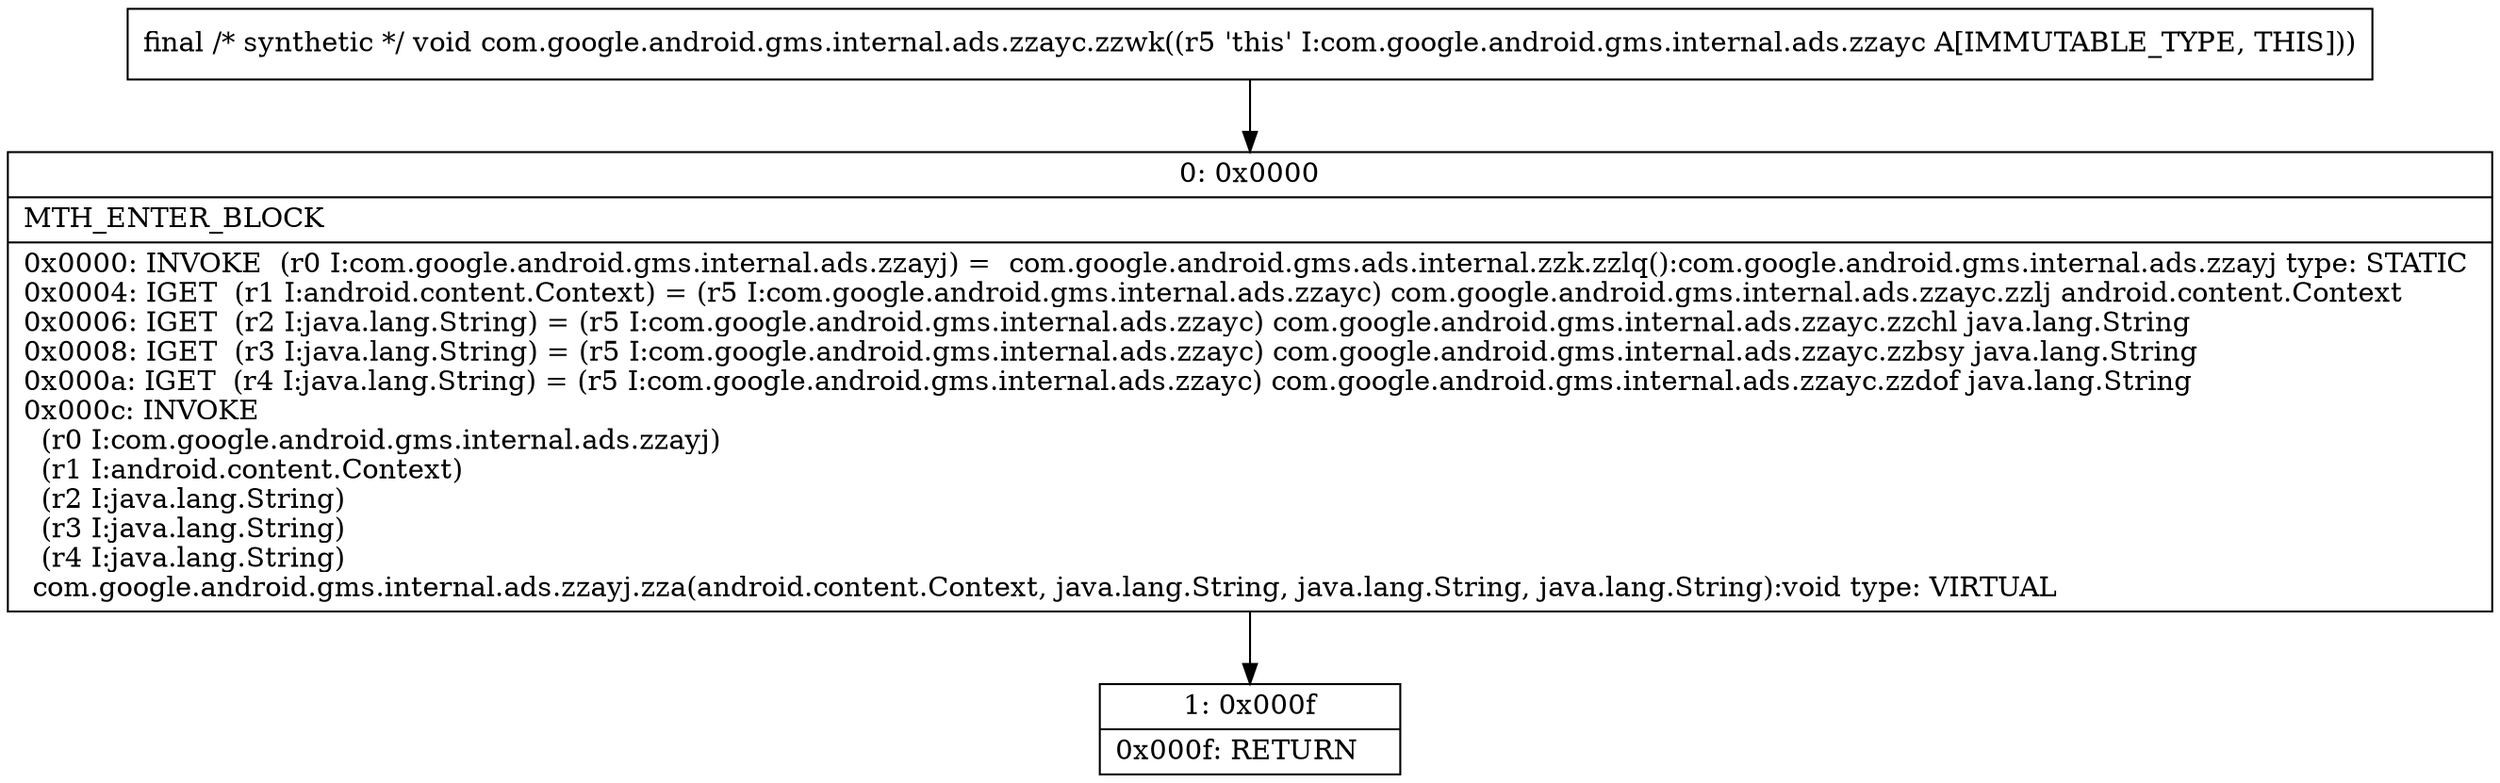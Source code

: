 digraph "CFG forcom.google.android.gms.internal.ads.zzayc.zzwk()V" {
Node_0 [shape=record,label="{0\:\ 0x0000|MTH_ENTER_BLOCK\l|0x0000: INVOKE  (r0 I:com.google.android.gms.internal.ads.zzayj) =  com.google.android.gms.ads.internal.zzk.zzlq():com.google.android.gms.internal.ads.zzayj type: STATIC \l0x0004: IGET  (r1 I:android.content.Context) = (r5 I:com.google.android.gms.internal.ads.zzayc) com.google.android.gms.internal.ads.zzayc.zzlj android.content.Context \l0x0006: IGET  (r2 I:java.lang.String) = (r5 I:com.google.android.gms.internal.ads.zzayc) com.google.android.gms.internal.ads.zzayc.zzchl java.lang.String \l0x0008: IGET  (r3 I:java.lang.String) = (r5 I:com.google.android.gms.internal.ads.zzayc) com.google.android.gms.internal.ads.zzayc.zzbsy java.lang.String \l0x000a: IGET  (r4 I:java.lang.String) = (r5 I:com.google.android.gms.internal.ads.zzayc) com.google.android.gms.internal.ads.zzayc.zzdof java.lang.String \l0x000c: INVOKE  \l  (r0 I:com.google.android.gms.internal.ads.zzayj)\l  (r1 I:android.content.Context)\l  (r2 I:java.lang.String)\l  (r3 I:java.lang.String)\l  (r4 I:java.lang.String)\l com.google.android.gms.internal.ads.zzayj.zza(android.content.Context, java.lang.String, java.lang.String, java.lang.String):void type: VIRTUAL \l}"];
Node_1 [shape=record,label="{1\:\ 0x000f|0x000f: RETURN   \l}"];
MethodNode[shape=record,label="{final \/* synthetic *\/ void com.google.android.gms.internal.ads.zzayc.zzwk((r5 'this' I:com.google.android.gms.internal.ads.zzayc A[IMMUTABLE_TYPE, THIS])) }"];
MethodNode -> Node_0;
Node_0 -> Node_1;
}


